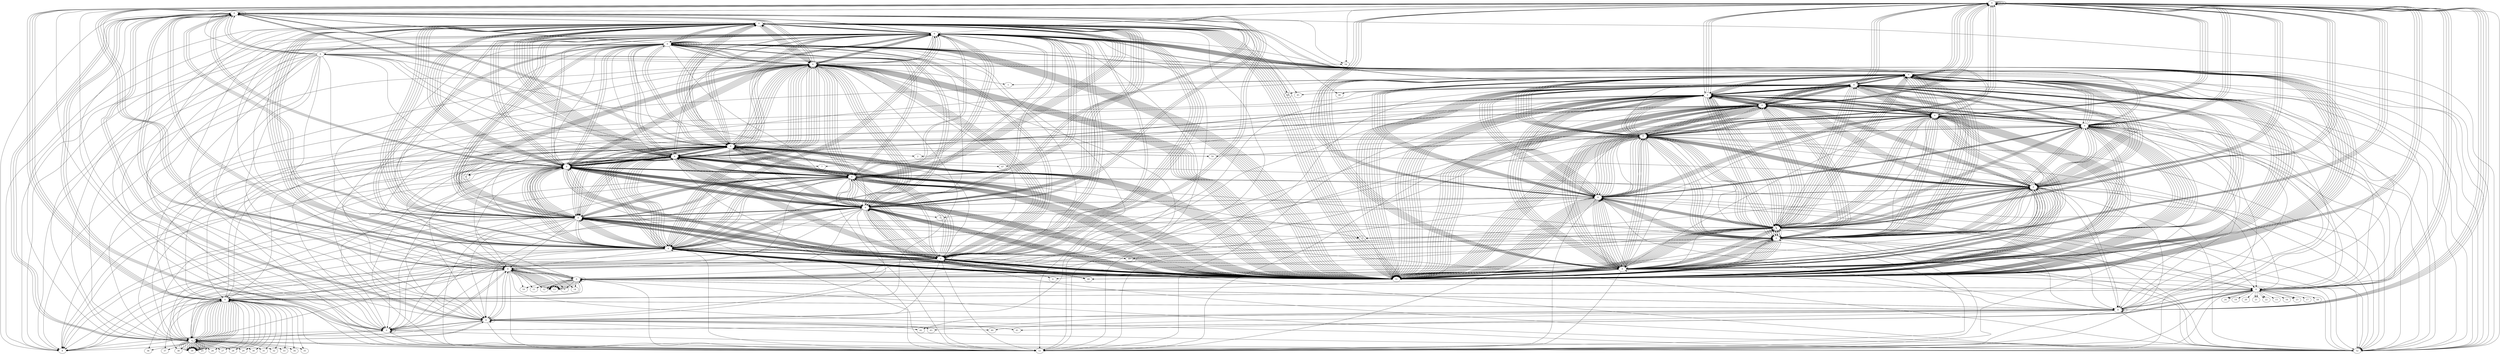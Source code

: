 digraph{
0 [label="0"]
1 [label="0"]
2 [label="0"]
3 [label="0"]
4 [label="0"]
5 [label="0"]
6 [label="0"]
7 [label="0"]
8 [label="0"]
9 [label="0"]
10 [label="0"]
11 [label="0"]
12 [label="0"]
13 [label="0"]
14 [label="0"]
15 [label="0"]
16 [label="52"]
17 [label="53"]
18 [label="54"]
19 [label="0"]
20 [label="0"]
21 [label="0"]
22 [label="0"]
23 [label="0"]
24 [label="0"]
25 [label="0"]
26 [label="0"]
27 [label="0"]
28 [label="0"]
29 [label="0"]
30 [label="0"]
31 [label="0"]
32 [label="0"]
33 [label="8"]
34 [label="9"]
35 [label="10"]
36 [label="11"]
37 [label="12"]
38 [label="13"]
39 [label="14"]
40 [label="21"]
41 [label="22"]
42 [label="15"]
43 [label="16"]
44 [label="23"]
45 [label="17"]
46 [label="18"]
47 [label="24"]
48 [label="19"]
49 [label="20"]
50 [label="25"]
51 [label="26"]
52 [label="27"]
53 [label="28"]
54 [label="29"]
55 [label="30"]
56 [label="31"]
57 [label="32"]
58 [label="33"]
59 [label="34"]
60 [label="35"]
61 [label="36"]
62 [label="37"]
63 [label="38"]
64 [label="39"]
65 [label="40"]
66 [label="41"]
67 [label="42"]
68 [label="43"]
69 [label="0"]
70 [label="0"]
71 [label="44"]
72 [label="45"]
73 [label="46"]
74 [label="51"]
75 [label="7"]
76 [label="47"]
77 [label="6"]
78 [label="5"]
79 [label="4"]
80 [label="48"]
81 [label="49"]
82 [label="3"]
83 [label="2"]
84 [label="50"]
85 [label="1"]
86 [label="0"]
87 [label="0"]
88 [label="0"]
0 -> 18
0 -> 17
0 -> 0
0 -> 16
0 -> 15
0 -> 14
0 -> 13
0 -> 12
0 -> 11
0 -> 10
0 -> 9
0 -> 8
0 -> 7
0 -> 6
0 -> 5
0 -> 4
0 -> 3
0 -> 2
0 -> 0
0 -> 1
0 -> 0
0 -> 0
1 -> 18
1 -> 17
1 -> 33
1 -> 16
1 -> 32
1 -> 31
1 -> 30
1 -> 29
1 -> 28
1 -> 27
1 -> 26
1 -> 25
1 -> 24
1 -> 23
1 -> 22
1 -> 21
1 -> 20
1 -> 19
1 -> 1
1 -> 1
1 -> 0
1 -> 1
2 -> 39
2 -> 38
2 -> 38
2 -> 38
2 -> 38
2 -> 38
2 -> 38
2 -> 38
2 -> 38
2 -> 38
2 -> 17
2 -> 0
2 -> 16
2 -> 37
2 -> 36
2 -> 35
2 -> 34
2 -> 5
2 -> 4
2 -> 3
2 -> 2
2 -> 0
2 -> 19
2 -> 2
2 -> 0
3 -> 47
3 -> 44
3 -> 41
3 -> 40
3 -> 17
3 -> 0
3 -> 16
3 -> 49
3 -> 48
3 -> 47
3 -> 46
3 -> 45
3 -> 44
3 -> 43
3 -> 42
3 -> 41
3 -> 40
3 -> 5
3 -> 4
3 -> 3
3 -> 2
3 -> 0
3 -> 20
3 -> 3
3 -> 0
4 -> 64
4 -> 64
4 -> 64
4 -> 64
4 -> 64
4 -> 64
4 -> 64
4 -> 64
4 -> 64
4 -> 64
4 -> 64
4 -> 64
4 -> 64
4 -> 64
4 -> 17
4 -> 0
4 -> 16
4 -> 63
4 -> 62
4 -> 61
4 -> 60
4 -> 59
4 -> 58
4 -> 57
4 -> 56
4 -> 55
4 -> 54
4 -> 53
4 -> 52
4 -> 51
4 -> 50
4 -> 5
4 -> 4
4 -> 3
4 -> 2
4 -> 0
4 -> 21
4 -> 4
4 -> 0
5 -> 68
5 -> 17
5 -> 0
5 -> 16
5 -> 0
5 -> 67
5 -> 66
5 -> 65
5 -> 5
5 -> 4
5 -> 3
5 -> 2
5 -> 0
5 -> 22
5 -> 5
5 -> 0
6 -> 74
6 -> 74
6 -> 74
6 -> 74
6 -> 74
6 -> 74
6 -> 74
6 -> 74
6 -> 74
6 -> 74
6 -> 73
6 -> 72
6 -> 71
6 -> 17
6 -> 0
6 -> 16
6 -> 7
6 -> 9
6 -> 9
6 -> 9
6 -> 7
6 -> 7
6 -> 7
6 -> 11
6 -> 11
6 -> 11
6 -> 70
6 -> 70
6 -> 70
6 -> 14
6 -> 14
6 -> 14
6 -> 8
6 -> 8
6 -> 8
6 -> 10
6 -> 10
6 -> 10
6 -> 15
6 -> 15
6 -> 15
6 -> 13
6 -> 13
6 -> 13
6 -> 12
6 -> 12
6 -> 12
6 -> 69
6 -> 5
6 -> 4
6 -> 3
6 -> 2
6 -> 0
6 -> 23
6 -> 6
6 -> 0
7 -> 74
7 -> 74
7 -> 74
7 -> 74
7 -> 74
7 -> 74
7 -> 74
7 -> 74
7 -> 74
7 -> 74
7 -> 76
7 -> 17
7 -> 0
7 -> 16
7 -> 6
7 -> 8
7 -> 14
7 -> 14
7 -> 14
7 -> 12
7 -> 12
7 -> 12
7 -> 70
7 -> 70
7 -> 70
7 -> 10
7 -> 10
7 -> 10
7 -> 8
7 -> 8
7 -> 8
7 -> 9
7 -> 9
7 -> 9
7 -> 11
7 -> 11
7 -> 11
7 -> 6
7 -> 6
7 -> 6
7 -> 15
7 -> 15
7 -> 15
7 -> 13
7 -> 13
7 -> 13
7 -> 75
7 -> 69
7 -> 5
7 -> 4
7 -> 3
7 -> 2
7 -> 0
7 -> 24
7 -> 7
7 -> 0
8 -> 74
8 -> 74
8 -> 74
8 -> 74
8 -> 74
8 -> 74
8 -> 74
8 -> 74
8 -> 74
8 -> 74
8 -> 17
8 -> 0
8 -> 16
8 -> 7
8 -> 9
8 -> 9
8 -> 9
8 -> 9
8 -> 11
8 -> 11
8 -> 11
8 -> 6
8 -> 6
8 -> 6
8 -> 12
8 -> 12
8 -> 12
8 -> 13
8 -> 13
8 -> 13
8 -> 14
8 -> 14
8 -> 14
8 -> 7
8 -> 7
8 -> 7
8 -> 15
8 -> 15
8 -> 15
8 -> 10
8 -> 10
8 -> 10
8 -> 70
8 -> 70
8 -> 70
8 -> 77
8 -> 69
8 -> 5
8 -> 4
8 -> 3
8 -> 2
8 -> 0
8 -> 25
8 -> 8
8 -> 0
9 -> 74
9 -> 74
9 -> 74
9 -> 74
9 -> 74
9 -> 74
9 -> 74
9 -> 74
9 -> 74
9 -> 74
9 -> 17
9 -> 0
9 -> 16
9 -> 8
9 -> 10
9 -> 14
9 -> 14
9 -> 14
9 -> 6
9 -> 6
9 -> 6
9 -> 10
9 -> 10
9 -> 10
9 -> 12
9 -> 12
9 -> 12
9 -> 13
9 -> 13
9 -> 13
9 -> 11
9 -> 11
9 -> 11
9 -> 7
9 -> 7
9 -> 7
9 -> 15
9 -> 15
9 -> 15
9 -> 70
9 -> 70
9 -> 70
9 -> 8
9 -> 8
9 -> 8
9 -> 78
9 -> 69
9 -> 5
9 -> 4
9 -> 3
9 -> 2
9 -> 0
9 -> 26
9 -> 9
9 -> 0
10 -> 74
10 -> 74
10 -> 74
10 -> 74
10 -> 74
10 -> 74
10 -> 74
10 -> 74
10 -> 74
10 -> 74
10 -> 80
10 -> 17
10 -> 0
10 -> 16
10 -> 9
10 -> 11
10 -> 7
10 -> 7
10 -> 7
10 -> 13
10 -> 13
10 -> 13
10 -> 11
10 -> 11
10 -> 11
10 -> 9
10 -> 9
10 -> 9
10 -> 8
10 -> 8
10 -> 8
10 -> 15
10 -> 15
10 -> 15
10 -> 70
10 -> 70
10 -> 70
10 -> 12
10 -> 12
10 -> 12
10 -> 14
10 -> 14
10 -> 14
10 -> 6
10 -> 6
10 -> 6
10 -> 80
10 -> 79
10 -> 69
10 -> 5
10 -> 4
10 -> 3
10 -> 2
10 -> 0
10 -> 27
10 -> 10
10 -> 0
11 -> 74
11 -> 74
11 -> 74
11 -> 74
11 -> 74
11 -> 74
11 -> 74
11 -> 74
11 -> 74
11 -> 74
11 -> 81
11 -> 17
11 -> 0
11 -> 16
11 -> 10
11 -> 12
11 -> 13
11 -> 13
11 -> 13
11 -> 6
11 -> 6
11 -> 6
11 -> 9
11 -> 9
11 -> 9
11 -> 8
11 -> 8
11 -> 8
11 -> 12
11 -> 12
11 -> 12
11 -> 14
11 -> 14
11 -> 14
11 -> 70
11 -> 70
11 -> 70
11 -> 7
11 -> 7
11 -> 7
11 -> 10
11 -> 10
11 -> 10
11 -> 15
11 -> 15
11 -> 15
11 -> 81
11 -> 69
11 -> 5
11 -> 4
11 -> 3
11 -> 2
11 -> 0
11 -> 28
11 -> 11
11 -> 0
12 -> 74
12 -> 74
12 -> 74
12 -> 74
12 -> 74
12 -> 74
12 -> 74
12 -> 74
12 -> 74
12 -> 74
12 -> 17
12 -> 0
12 -> 16
12 -> 11
12 -> 13
12 -> 15
12 -> 15
12 -> 15
12 -> 8
12 -> 8
12 -> 8
12 -> 14
12 -> 14
12 -> 14
12 -> 6
12 -> 6
12 -> 6
12 -> 70
12 -> 70
12 -> 70
12 -> 11
12 -> 11
12 -> 11
12 -> 7
12 -> 7
12 -> 7
12 -> 13
12 -> 13
12 -> 13
12 -> 9
12 -> 9
12 -> 9
12 -> 10
12 -> 10
12 -> 10
12 -> 82
12 -> 69
12 -> 5
12 -> 4
12 -> 3
12 -> 2
12 -> 0
12 -> 29
12 -> 12
12 -> 0
13 -> 74
13 -> 74
13 -> 74
13 -> 74
13 -> 74
13 -> 74
13 -> 74
13 -> 74
13 -> 74
13 -> 74
13 -> 17
13 -> 0
13 -> 16
13 -> 12
13 -> 14
13 -> 14
13 -> 14
13 -> 14
13 -> 70
13 -> 70
13 -> 70
13 -> 7
13 -> 7
13 -> 7
13 -> 12
13 -> 12
13 -> 12
13 -> 11
13 -> 11
13 -> 11
13 -> 8
13 -> 8
13 -> 8
13 -> 10
13 -> 10
13 -> 10
13 -> 6
13 -> 6
13 -> 6
13 -> 15
13 -> 15
13 -> 15
13 -> 9
13 -> 9
13 -> 9
13 -> 82
13 -> 69
13 -> 5
13 -> 4
13 -> 3
13 -> 2
13 -> 0
13 -> 30
13 -> 13
13 -> 0
14 -> 74
14 -> 74
14 -> 74
14 -> 74
14 -> 74
14 -> 74
14 -> 74
14 -> 74
14 -> 74
14 -> 74
14 -> 84
14 -> 17
14 -> 0
14 -> 16
14 -> 13
14 -> 15
14 -> 11
14 -> 11
14 -> 11
14 -> 6
14 -> 6
14 -> 6
14 -> 9
14 -> 9
14 -> 9
14 -> 10
14 -> 10
14 -> 10
14 -> 13
14 -> 13
14 -> 13
14 -> 7
14 -> 7
14 -> 7
14 -> 8
14 -> 8
14 -> 8
14 -> 70
14 -> 70
14 -> 70
14 -> 15
14 -> 15
14 -> 15
14 -> 12
14 -> 12
14 -> 12
14 -> 84
14 -> 83
14 -> 69
14 -> 5
14 -> 4
14 -> 3
14 -> 2
14 -> 0
14 -> 31
14 -> 14
14 -> 0
15 -> 74
15 -> 74
15 -> 74
15 -> 74
15 -> 74
15 -> 74
15 -> 74
15 -> 74
15 -> 74
15 -> 74
15 -> 17
15 -> 0
15 -> 16
15 -> 14
15 -> 70
15 -> 12
15 -> 12
15 -> 12
15 -> 7
15 -> 7
15 -> 7
15 -> 13
15 -> 13
15 -> 13
15 -> 70
15 -> 70
15 -> 70
15 -> 11
15 -> 11
15 -> 11
15 -> 8
15 -> 8
15 -> 8
15 -> 14
15 -> 14
15 -> 14
15 -> 9
15 -> 9
15 -> 9
15 -> 6
15 -> 6
15 -> 6
15 -> 10
15 -> 10
15 -> 10
15 -> 85
15 -> 69
15 -> 5
15 -> 4
15 -> 3
15 -> 2
15 -> 0
15 -> 32
15 -> 15
15 -> 0
19 -> 39
19 -> 38
19 -> 38
19 -> 38
19 -> 38
19 -> 38
19 -> 38
19 -> 38
19 -> 38
19 -> 38
19 -> 17
19 -> 33
19 -> 16
19 -> 37
19 -> 36
19 -> 35
19 -> 34
19 -> 22
19 -> 21
19 -> 20
19 -> 19
19 -> 1
19 -> 19
19 -> 2
19 -> 1
20 -> 17
20 -> 33
20 -> 16
20 -> 3
20 -> 22
20 -> 21
20 -> 20
20 -> 19
20 -> 1
20 -> 20
20 -> 3
20 -> 1
21 -> 64
21 -> 64
21 -> 64
21 -> 64
21 -> 64
21 -> 64
21 -> 64
21 -> 64
21 -> 64
21 -> 64
21 -> 64
21 -> 64
21 -> 64
21 -> 64
21 -> 17
21 -> 33
21 -> 16
21 -> 63
21 -> 62
21 -> 61
21 -> 60
21 -> 59
21 -> 58
21 -> 57
21 -> 56
21 -> 55
21 -> 54
21 -> 53
21 -> 52
21 -> 51
21 -> 50
21 -> 22
21 -> 21
21 -> 20
21 -> 19
21 -> 1
21 -> 21
21 -> 4
21 -> 1
22 -> 68
22 -> 17
22 -> 33
22 -> 16
22 -> 65
22 -> 66
22 -> 67
22 -> 0
22 -> 22
22 -> 21
22 -> 20
22 -> 19
22 -> 1
22 -> 22
22 -> 5
22 -> 1
23 -> 74
23 -> 74
23 -> 74
23 -> 74
23 -> 74
23 -> 74
23 -> 74
23 -> 74
23 -> 74
23 -> 74
23 -> 73
23 -> 72
23 -> 71
23 -> 17
23 -> 33
23 -> 16
23 -> 24
23 -> 32
23 -> 32
23 -> 32
23 -> 28
23 -> 28
23 -> 28
23 -> 30
23 -> 30
23 -> 30
23 -> 27
23 -> 27
23 -> 27
23 -> 24
23 -> 24
23 -> 24
23 -> 25
23 -> 25
23 -> 25
23 -> 29
23 -> 29
23 -> 29
23 -> 87
23 -> 87
23 -> 87
23 -> 26
23 -> 26
23 -> 26
23 -> 31
23 -> 31
23 -> 31
23 -> 86
23 -> 22
23 -> 21
23 -> 20
23 -> 19
23 -> 1
23 -> 23
23 -> 6
23 -> 1
24 -> 74
24 -> 74
24 -> 74
24 -> 74
24 -> 74
24 -> 74
24 -> 74
24 -> 74
24 -> 74
24 -> 74
24 -> 76
24 -> 17
24 -> 33
24 -> 16
24 -> 23
24 -> 25
24 -> 23
24 -> 23
24 -> 23
24 -> 30
24 -> 30
24 -> 30
24 -> 29
24 -> 29
24 -> 29
24 -> 31
24 -> 31
24 -> 31
24 -> 25
24 -> 25
24 -> 25
24 -> 28
24 -> 28
24 -> 28
24 -> 27
24 -> 27
24 -> 27
24 -> 26
24 -> 26
24 -> 26
24 -> 87
24 -> 87
24 -> 87
24 -> 32
24 -> 32
24 -> 32
24 -> 75
24 -> 86
24 -> 22
24 -> 21
24 -> 20
24 -> 19
24 -> 1
24 -> 24
24 -> 7
24 -> 1
25 -> 74
25 -> 74
25 -> 74
25 -> 74
25 -> 74
25 -> 74
25 -> 74
25 -> 74
25 -> 74
25 -> 74
25 -> 17
25 -> 33
25 -> 16
25 -> 24
25 -> 26
25 -> 29
25 -> 29
25 -> 29
25 -> 26
25 -> 26
25 -> 26
25 -> 27
25 -> 27
25 -> 27
25 -> 30
25 -> 30
25 -> 30
25 -> 24
25 -> 24
25 -> 24
25 -> 31
25 -> 31
25 -> 31
25 -> 87
25 -> 87
25 -> 87
25 -> 23
25 -> 23
25 -> 23
25 -> 28
25 -> 28
25 -> 28
25 -> 32
25 -> 32
25 -> 32
25 -> 77
25 -> 86
25 -> 22
25 -> 21
25 -> 20
25 -> 19
25 -> 1
25 -> 25
25 -> 8
25 -> 1
26 -> 74
26 -> 74
26 -> 74
26 -> 74
26 -> 74
26 -> 74
26 -> 74
26 -> 74
26 -> 74
26 -> 74
26 -> 17
26 -> 33
26 -> 16
26 -> 25
26 -> 27
26 -> 87
26 -> 87
26 -> 87
26 -> 31
26 -> 31
26 -> 31
26 -> 28
26 -> 28
26 -> 28
26 -> 32
26 -> 32
26 -> 32
26 -> 27
26 -> 27
26 -> 27
26 -> 24
26 -> 24
26 -> 24
26 -> 30
26 -> 30
26 -> 30
26 -> 25
26 -> 25
26 -> 25
26 -> 29
26 -> 29
26 -> 29
26 -> 23
26 -> 23
26 -> 23
26 -> 78
26 -> 86
26 -> 22
26 -> 21
26 -> 20
26 -> 19
26 -> 1
26 -> 26
26 -> 9
26 -> 1
27 -> 74
27 -> 74
27 -> 74
27 -> 74
27 -> 74
27 -> 74
27 -> 74
27 -> 74
27 -> 74
27 -> 74
27 -> 80
27 -> 17
27 -> 33
27 -> 16
27 -> 26
27 -> 28
27 -> 26
27 -> 26
27 -> 26
27 -> 30
27 -> 30
27 -> 30
27 -> 87
27 -> 87
27 -> 87
27 -> 24
27 -> 24
27 -> 24
27 -> 31
27 -> 31
27 -> 31
27 -> 29
27 -> 29
27 -> 29
27 -> 25
27 -> 25
27 -> 25
27 -> 23
27 -> 23
27 -> 23
27 -> 32
27 -> 32
27 -> 32
27 -> 28
27 -> 28
27 -> 28
27 -> 80
27 -> 79
27 -> 86
27 -> 22
27 -> 21
27 -> 20
27 -> 19
27 -> 1
27 -> 27
27 -> 10
27 -> 1
28 -> 74
28 -> 74
28 -> 74
28 -> 74
28 -> 74
28 -> 74
28 -> 74
28 -> 74
28 -> 74
28 -> 74
28 -> 81
28 -> 17
28 -> 33
28 -> 16
28 -> 27
28 -> 29
28 -> 31
28 -> 31
28 -> 31
28 -> 30
28 -> 30
28 -> 30
28 -> 24
28 -> 24
28 -> 24
28 -> 32
28 -> 32
28 -> 32
28 -> 87
28 -> 87
28 -> 87
28 -> 25
28 -> 25
28 -> 25
28 -> 29
28 -> 29
28 -> 29
28 -> 23
28 -> 23
28 -> 23
28 -> 27
28 -> 27
28 -> 27
28 -> 26
28 -> 26
28 -> 26
28 -> 81
28 -> 86
28 -> 22
28 -> 21
28 -> 20
28 -> 19
28 -> 1
28 -> 28
28 -> 11
28 -> 1
29 -> 74
29 -> 74
29 -> 74
29 -> 74
29 -> 74
29 -> 74
29 -> 74
29 -> 74
29 -> 74
29 -> 74
29 -> 17
29 -> 33
29 -> 16
29 -> 28
29 -> 30
29 -> 27
29 -> 27
29 -> 27
29 -> 31
29 -> 31
29 -> 31
29 -> 30
29 -> 30
29 -> 30
29 -> 87
29 -> 87
29 -> 87
29 -> 26
29 -> 26
29 -> 26
29 -> 25
29 -> 25
29 -> 25
29 -> 28
29 -> 28
29 -> 28
29 -> 24
29 -> 24
29 -> 24
29 -> 23
29 -> 23
29 -> 23
29 -> 32
29 -> 32
29 -> 32
29 -> 82
29 -> 86
29 -> 22
29 -> 21
29 -> 20
29 -> 19
29 -> 1
29 -> 29
29 -> 12
29 -> 1
30 -> 74
30 -> 74
30 -> 74
30 -> 74
30 -> 74
30 -> 74
30 -> 74
30 -> 74
30 -> 74
30 -> 74
30 -> 17
30 -> 33
30 -> 16
30 -> 29
30 -> 31
30 -> 32
30 -> 32
30 -> 32
30 -> 87
30 -> 87
30 -> 87
30 -> 26
30 -> 26
30 -> 26
30 -> 23
30 -> 23
30 -> 23
30 -> 25
30 -> 25
30 -> 25
30 -> 27
30 -> 27
30 -> 27
30 -> 31
30 -> 31
30 -> 31
30 -> 24
30 -> 24
30 -> 24
30 -> 28
30 -> 28
30 -> 28
30 -> 29
30 -> 29
30 -> 29
30 -> 82
30 -> 86
30 -> 22
30 -> 21
30 -> 20
30 -> 19
30 -> 1
30 -> 30
30 -> 13
30 -> 1
31 -> 74
31 -> 74
31 -> 74
31 -> 74
31 -> 74
31 -> 74
31 -> 74
31 -> 74
31 -> 74
31 -> 74
31 -> 84
31 -> 17
31 -> 33
31 -> 16
31 -> 30
31 -> 32
31 -> 28
31 -> 28
31 -> 28
31 -> 26
31 -> 26
31 -> 26
31 -> 30
31 -> 30
31 -> 30
31 -> 24
31 -> 24
31 -> 24
31 -> 27
31 -> 27
31 -> 27
31 -> 87
31 -> 87
31 -> 87
31 -> 23
31 -> 23
31 -> 23
31 -> 25
31 -> 25
31 -> 25
31 -> 29
31 -> 29
31 -> 29
31 -> 32
31 -> 32
31 -> 32
31 -> 84
31 -> 83
31 -> 86
31 -> 22
31 -> 21
31 -> 20
31 -> 19
31 -> 1
31 -> 31
31 -> 14
31 -> 1
32 -> 74
32 -> 74
32 -> 74
32 -> 74
32 -> 74
32 -> 74
32 -> 74
32 -> 74
32 -> 74
32 -> 74
32 -> 17
32 -> 33
32 -> 16
32 -> 31
32 -> 87
32 -> 30
32 -> 30
32 -> 30
32 -> 31
32 -> 31
32 -> 31
32 -> 25
32 -> 25
32 -> 25
32 -> 23
32 -> 23
32 -> 23
32 -> 87
32 -> 87
32 -> 87
32 -> 26
32 -> 26
32 -> 26
32 -> 29
32 -> 29
32 -> 29
32 -> 24
32 -> 24
32 -> 24
32 -> 28
32 -> 28
32 -> 28
32 -> 27
32 -> 27
32 -> 27
32 -> 85
32 -> 86
32 -> 22
32 -> 21
32 -> 20
32 -> 19
32 -> 1
32 -> 32
32 -> 15
32 -> 1
69 -> 74
69 -> 74
69 -> 74
69 -> 74
69 -> 74
69 -> 74
69 -> 74
69 -> 74
69 -> 74
69 -> 74
69 -> 17
69 -> 0
69 -> 16
69 -> 15
69 -> 69
69 -> 15
69 -> 15
69 -> 14
69 -> 69
69 -> 14
69 -> 14
69 -> 13
69 -> 69
69 -> 13
69 -> 13
69 -> 12
69 -> 69
69 -> 12
69 -> 12
69 -> 11
69 -> 69
69 -> 11
69 -> 11
69 -> 10
69 -> 69
69 -> 10
69 -> 10
69 -> 9
69 -> 69
69 -> 9
69 -> 9
69 -> 8
69 -> 69
69 -> 8
69 -> 8
69 -> 7
69 -> 69
69 -> 7
69 -> 7
69 -> 6
69 -> 69
69 -> 6
69 -> 6
69 -> 69
69 -> 0
69 -> 5
69 -> 4
69 -> 3
69 -> 2
69 -> 0
69 -> 86
69 -> 69
69 -> 0
70 -> 74
70 -> 74
70 -> 74
70 -> 74
70 -> 74
70 -> 74
70 -> 74
70 -> 74
70 -> 74
70 -> 74
70 -> 17
70 -> 0
70 -> 16
70 -> 15
70 -> 8
70 -> 8
70 -> 8
70 -> 10
70 -> 10
70 -> 10
70 -> 14
70 -> 14
70 -> 14
70 -> 7
70 -> 7
70 -> 7
70 -> 9
70 -> 9
70 -> 9
70 -> 15
70 -> 15
70 -> 15
70 -> 12
70 -> 12
70 -> 12
70 -> 11
70 -> 11
70 -> 11
70 -> 13
70 -> 13
70 -> 13
70 -> 6
70 -> 6
70 -> 6
70 -> 0
70 -> 69
70 -> 5
70 -> 4
70 -> 3
70 -> 2
70 -> 0
70 -> 87
70 -> 70
70 -> 0
86 -> 74
86 -> 74
86 -> 74
86 -> 74
86 -> 74
86 -> 74
86 -> 74
86 -> 74
86 -> 74
86 -> 74
86 -> 17
86 -> 33
86 -> 16
86 -> 32
86 -> 86
86 -> 32
86 -> 32
86 -> 31
86 -> 86
86 -> 31
86 -> 31
86 -> 30
86 -> 86
86 -> 30
86 -> 30
86 -> 29
86 -> 86
86 -> 29
86 -> 29
86 -> 28
86 -> 86
86 -> 28
86 -> 28
86 -> 27
86 -> 86
86 -> 27
86 -> 27
86 -> 26
86 -> 86
86 -> 26
86 -> 26
86 -> 25
86 -> 86
86 -> 25
86 -> 25
86 -> 24
86 -> 86
86 -> 24
86 -> 24
86 -> 23
86 -> 86
86 -> 23
86 -> 23
86 -> 86
86 -> 88
86 -> 22
86 -> 21
86 -> 20
86 -> 19
86 -> 1
86 -> 86
86 -> 69
86 -> 1
87 -> 74
87 -> 74
87 -> 74
87 -> 74
87 -> 74
87 -> 74
87 -> 74
87 -> 74
87 -> 74
87 -> 74
87 -> 17
87 -> 33
87 -> 16
87 -> 32
87 -> 31
87 -> 31
87 -> 31
87 -> 28
87 -> 28
87 -> 28
87 -> 29
87 -> 29
87 -> 29
87 -> 23
87 -> 23
87 -> 23
87 -> 32
87 -> 32
87 -> 32
87 -> 25
87 -> 25
87 -> 25
87 -> 26
87 -> 26
87 -> 26
87 -> 24
87 -> 24
87 -> 24
87 -> 30
87 -> 30
87 -> 30
87 -> 27
87 -> 27
87 -> 27
87 -> 0
87 -> 86
87 -> 22
87 -> 21
87 -> 20
87 -> 19
87 -> 1
87 -> 87
87 -> 70
87 -> 1
88 -> 18
88 -> 17
88 -> 33
88 -> 16
88 -> 32
88 -> 31
88 -> 30
88 -> 29
88 -> 28
88 -> 27
88 -> 26
88 -> 25
88 -> 24
88 -> 23
88 -> 22
88 -> 21
88 -> 20
88 -> 19
88 -> 1
88 -> 1
88 -> 0
88 -> 1
}
// rank of 0 is 0.00780514
// rank of 1 is 0.00585661
// rank of 2 is 0.00358266
// rank of 3 is 0.00402884
// rank of 4 is 0.00348795
// rank of 5 is 0.00374181
// rank of 6 is 0.00437736
// rank of 7 is 0.00444525
// rank of 8 is 0.00444504
// rank of 9 is 0.0044439
// rank of 10 is 0.00444748
// rank of 11 is 0.00444514
// rank of 12 is 0.00444504
// rank of 13 is 0.00444392
// rank of 14 is 0.00444858
// rank of 15 is 0.00443734
// rank of 16 is 0.00511316
// rank of 17 is 0.00511316
// rank of 18 is 0.00229153
// rank of 19 is 0.00371998
// rank of 20 is 0.0038867
// rank of 21 is 0.00362527
// rank of 22 is 0.00387913
// rank of 23 is 0.00434853
// rank of 24 is 0.00441588
// rank of 25 is 0.00441569
// rank of 26 is 0.00441456
// rank of 27 is 0.00441807
// rank of 28 is 0.00441577
// rank of 29 is 0.00441569
// rank of 30 is 0.00441458
// rank of 31 is 0.00441917
// rank of 32 is 0.00440822
// rank of 33 is 0.00346793
// rank of 34 is 0.00193744
// rank of 35 is 0.00193744
// rank of 36 is 0.00193744
// rank of 37 is 0.00193744
// rank of 38 is 0.00395383
// rank of 39 is 0.00193744
// rank of 40 is 0.001964
// rank of 41 is 0.001964
// rank of 42 is 0.0018247
// rank of 43 is 0.0018247
// rank of 44 is 0.001964
// rank of 45 is 0.0018247
// rank of 46 is 0.0018247
// rank of 47 is 0.001964
// rank of 48 is 0.0018247
// rank of 49 is 0.0018247
// rank of 50 is 0.00184273
// rank of 51 is 0.00184273
// rank of 52 is 0.00184273
// rank of 53 is 0.00184273
// rank of 54 is 0.00184273
// rank of 55 is 0.00184273
// rank of 56 is 0.00184273
// rank of 57 is 0.00184273
// rank of 58 is 0.00184273
// rank of 59 is 0.00184273
// rank of 60 is 0.00184273
// rank of 61 is 0.00184273
// rank of 62 is 0.00184273
// rank of 63 is 0.00184273
// rank of 64 is 0.00388808
// rank of 65 is 0.00209659
// rank of 66 is 0.00209659
// rank of 67 is 0.00209659
// rank of 68 is 0.00209659
// rank of 69 is 0.00296486
// rank of 70 is 0.00395303
// rank of 71 is 0.00182026
// rank of 72 is 0.00182026
// rank of 73 is 0.00182026
// rank of 74 is 0.0175083
// rank of 75 is 0.00182238
// rank of 76 is 0.00182238
// rank of 77 is 0.00182486
// rank of 78 is 0.00182483
// rank of 79 is 0.00182004
// rank of 80 is 0.00195469
// rank of 81 is 0.00195936
// rank of 82 is 0.0019643
// rank of 83 is 0.00182008
// rank of 84 is 0.00195476
// rank of 85 is 0.00182462
// rank of 86 is 0.00295744
// rank of 87 is 0.00393522
// rank of 88 is 0.00172572
